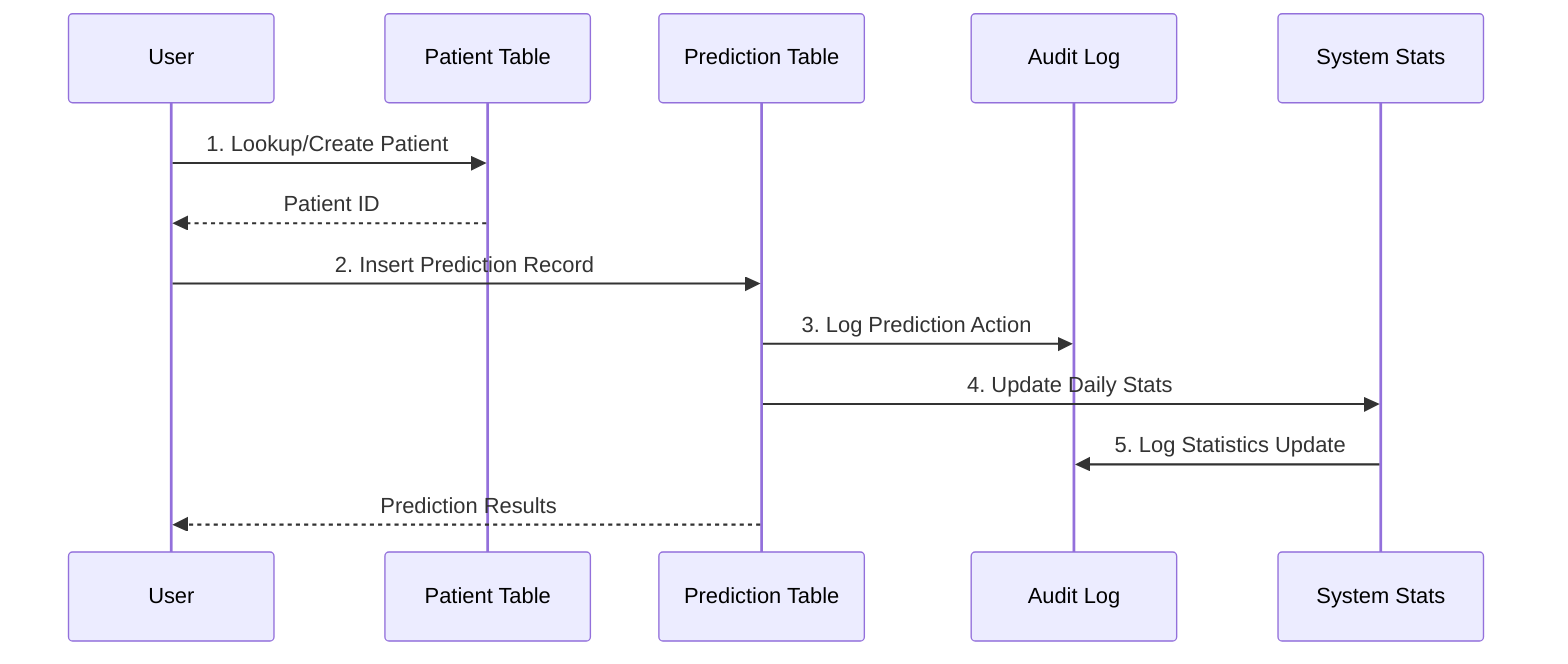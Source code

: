 sequenceDiagram
    participant U as User
    participant P as Patient Table
    participant PR as Prediction Table
    participant A as Audit Log
    participant S as System Stats

    U->>P: 1. Lookup/Create Patient
    P-->>U: Patient ID
    U->>PR: 2. Insert Prediction Record
    PR->>A: 3. Log Prediction Action
    PR->>S: 4. Update Daily Stats
    S->>A: 5. Log Statistics Update
    PR-->>U: Prediction Results
